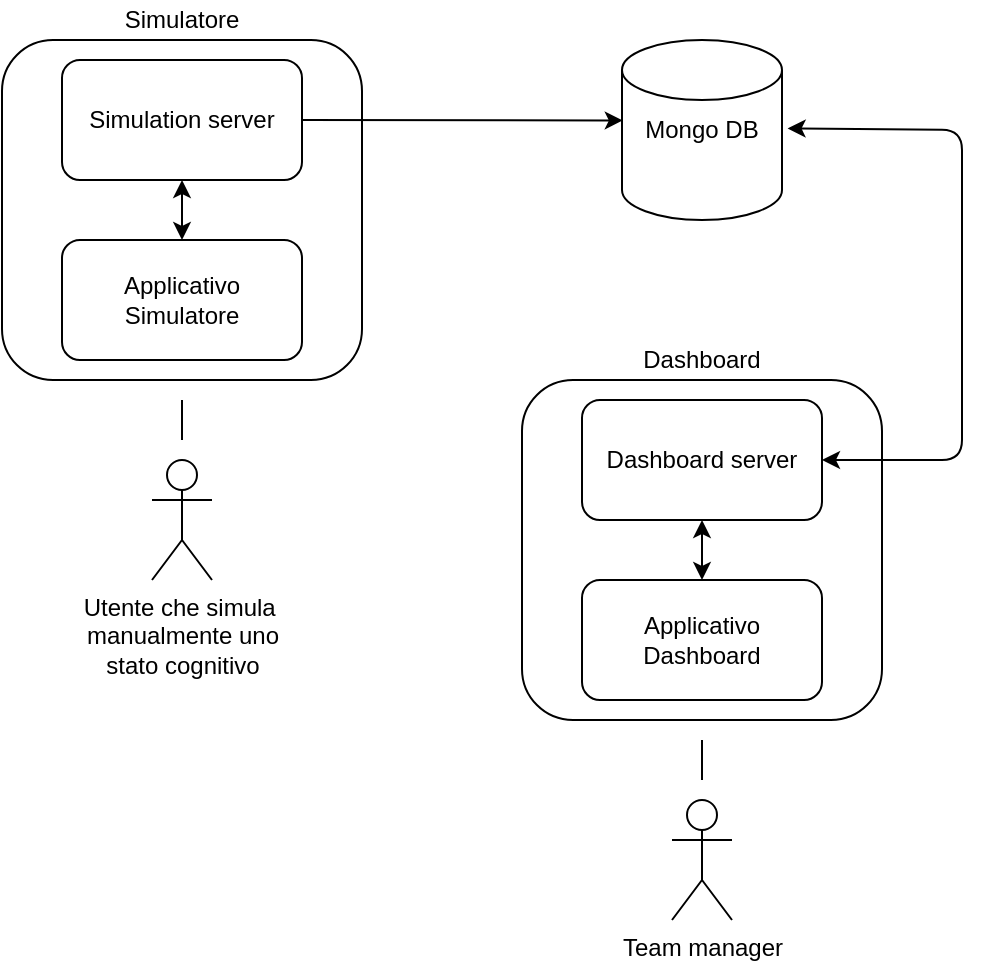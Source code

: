 <mxfile version="13.5.8" type="device"><diagram id="PKhEJTcr2gvaNY-A1xMj" name="Page-1"><mxGraphModel dx="1038" dy="548" grid="1" gridSize="10" guides="1" tooltips="1" connect="1" arrows="1" fold="1" page="1" pageScale="1" pageWidth="827" pageHeight="1169" math="0" shadow="0"><root><mxCell id="0"/><mxCell id="1" parent="0"/><mxCell id="4elv_mt7qxn0KIrLb2ZE-17" value="" style="rounded=1;whiteSpace=wrap;html=1;" vertex="1" parent="1"><mxGeometry x="530" y="260" width="180" height="170" as="geometry"/></mxCell><mxCell id="4elv_mt7qxn0KIrLb2ZE-18" value="Applicativo Dashboard" style="rounded=1;whiteSpace=wrap;html=1;" vertex="1" parent="1"><mxGeometry x="560" y="360" width="120" height="60" as="geometry"/></mxCell><mxCell id="4elv_mt7qxn0KIrLb2ZE-19" value="Dashboard server" style="rounded=1;whiteSpace=wrap;html=1;" vertex="1" parent="1"><mxGeometry x="560" y="270" width="120" height="60" as="geometry"/></mxCell><mxCell id="4elv_mt7qxn0KIrLb2ZE-20" value="Dashboard" style="text;html=1;strokeColor=none;fillColor=none;align=center;verticalAlign=middle;whiteSpace=wrap;rounded=0;" vertex="1" parent="1"><mxGeometry x="560" y="240" width="120" height="20" as="geometry"/></mxCell><mxCell id="4elv_mt7qxn0KIrLb2ZE-23" value="" style="endArrow=classic;startArrow=classic;html=1;exitX=0.5;exitY=0;exitDx=0;exitDy=0;entryX=0.5;entryY=1;entryDx=0;entryDy=0;" edge="1" parent="1" source="4elv_mt7qxn0KIrLb2ZE-18" target="4elv_mt7qxn0KIrLb2ZE-19"><mxGeometry width="50" height="50" relative="1" as="geometry"><mxPoint x="390" y="290" as="sourcePoint"/><mxPoint x="631" y="330" as="targetPoint"/></mxGeometry></mxCell><mxCell id="4elv_mt7qxn0KIrLb2ZE-26" value="" style="endArrow=classic;startArrow=classic;html=1;entryX=1.035;entryY=0.491;entryDx=0;entryDy=0;exitX=1;exitY=0.5;exitDx=0;exitDy=0;entryPerimeter=0;" edge="1" parent="1" source="4elv_mt7qxn0KIrLb2ZE-19" target="4elv_mt7qxn0KIrLb2ZE-27"><mxGeometry width="50" height="50" relative="1" as="geometry"><mxPoint x="390" y="290" as="sourcePoint"/><mxPoint x="680" y="135" as="targetPoint"/><Array as="points"><mxPoint x="750" y="300"/><mxPoint x="750" y="135"/></Array></mxGeometry></mxCell><mxCell id="4elv_mt7qxn0KIrLb2ZE-27" value="Mongo DB" style="shape=cylinder2;whiteSpace=wrap;html=1;boundedLbl=1;backgroundOutline=1;size=15;" vertex="1" parent="1"><mxGeometry x="580" y="90" width="80" height="90" as="geometry"/></mxCell><mxCell id="4elv_mt7qxn0KIrLb2ZE-35" value="Team manager" style="shape=umlActor;verticalLabelPosition=bottom;verticalAlign=top;html=1;outlineConnect=0;" vertex="1" parent="1"><mxGeometry x="605" y="470" width="30" height="60" as="geometry"/></mxCell><mxCell id="4elv_mt7qxn0KIrLb2ZE-36" value="" style="endArrow=none;html=1;" edge="1" parent="1"><mxGeometry width="50" height="50" relative="1" as="geometry"><mxPoint x="620" y="460" as="sourcePoint"/><mxPoint x="620" y="440" as="targetPoint"/></mxGeometry></mxCell><mxCell id="4elv_mt7qxn0KIrLb2ZE-42" value="" style="rounded=1;whiteSpace=wrap;html=1;" vertex="1" parent="1"><mxGeometry x="270" y="90" width="180" height="170" as="geometry"/></mxCell><mxCell id="4elv_mt7qxn0KIrLb2ZE-43" value="Applicativo Simulatore" style="rounded=1;whiteSpace=wrap;html=1;" vertex="1" parent="1"><mxGeometry x="300" y="190" width="120" height="60" as="geometry"/></mxCell><mxCell id="4elv_mt7qxn0KIrLb2ZE-44" value="Simulation server" style="rounded=1;whiteSpace=wrap;html=1;" vertex="1" parent="1"><mxGeometry x="300" y="100" width="120" height="60" as="geometry"/></mxCell><mxCell id="4elv_mt7qxn0KIrLb2ZE-45" value="Simulatore" style="text;html=1;strokeColor=none;fillColor=none;align=center;verticalAlign=middle;whiteSpace=wrap;rounded=0;" vertex="1" parent="1"><mxGeometry x="300" y="70" width="120" height="20" as="geometry"/></mxCell><mxCell id="4elv_mt7qxn0KIrLb2ZE-46" value="" style="endArrow=classic;startArrow=classic;html=1;exitX=0.5;exitY=0;exitDx=0;exitDy=0;entryX=0.5;entryY=1;entryDx=0;entryDy=0;" edge="1" parent="1" source="4elv_mt7qxn0KIrLb2ZE-43" target="4elv_mt7qxn0KIrLb2ZE-44"><mxGeometry width="50" height="50" relative="1" as="geometry"><mxPoint x="130" y="120" as="sourcePoint"/><mxPoint x="371" y="160" as="targetPoint"/></mxGeometry></mxCell><mxCell id="4elv_mt7qxn0KIrLb2ZE-47" value="Utente che simula&amp;nbsp;&lt;br&gt;manualmente uno&lt;br&gt;stato cognitivo" style="shape=umlActor;verticalLabelPosition=bottom;verticalAlign=top;html=1;outlineConnect=0;" vertex="1" parent="1"><mxGeometry x="345" y="300" width="30" height="60" as="geometry"/></mxCell><mxCell id="4elv_mt7qxn0KIrLb2ZE-48" value="" style="endArrow=none;html=1;" edge="1" parent="1"><mxGeometry width="50" height="50" relative="1" as="geometry"><mxPoint x="360" y="290" as="sourcePoint"/><mxPoint x="360" y="270" as="targetPoint"/></mxGeometry></mxCell><mxCell id="4elv_mt7qxn0KIrLb2ZE-49" value="" style="endArrow=classic;html=1;strokeWidth=1;exitX=1;exitY=0.5;exitDx=0;exitDy=0;entryX=0.005;entryY=0.447;entryDx=0;entryDy=0;entryPerimeter=0;" edge="1" parent="1" source="4elv_mt7qxn0KIrLb2ZE-44" target="4elv_mt7qxn0KIrLb2ZE-27"><mxGeometry width="50" height="50" relative="1" as="geometry"><mxPoint x="390" y="240" as="sourcePoint"/><mxPoint x="520" y="140" as="targetPoint"/></mxGeometry></mxCell></root></mxGraphModel></diagram></mxfile>